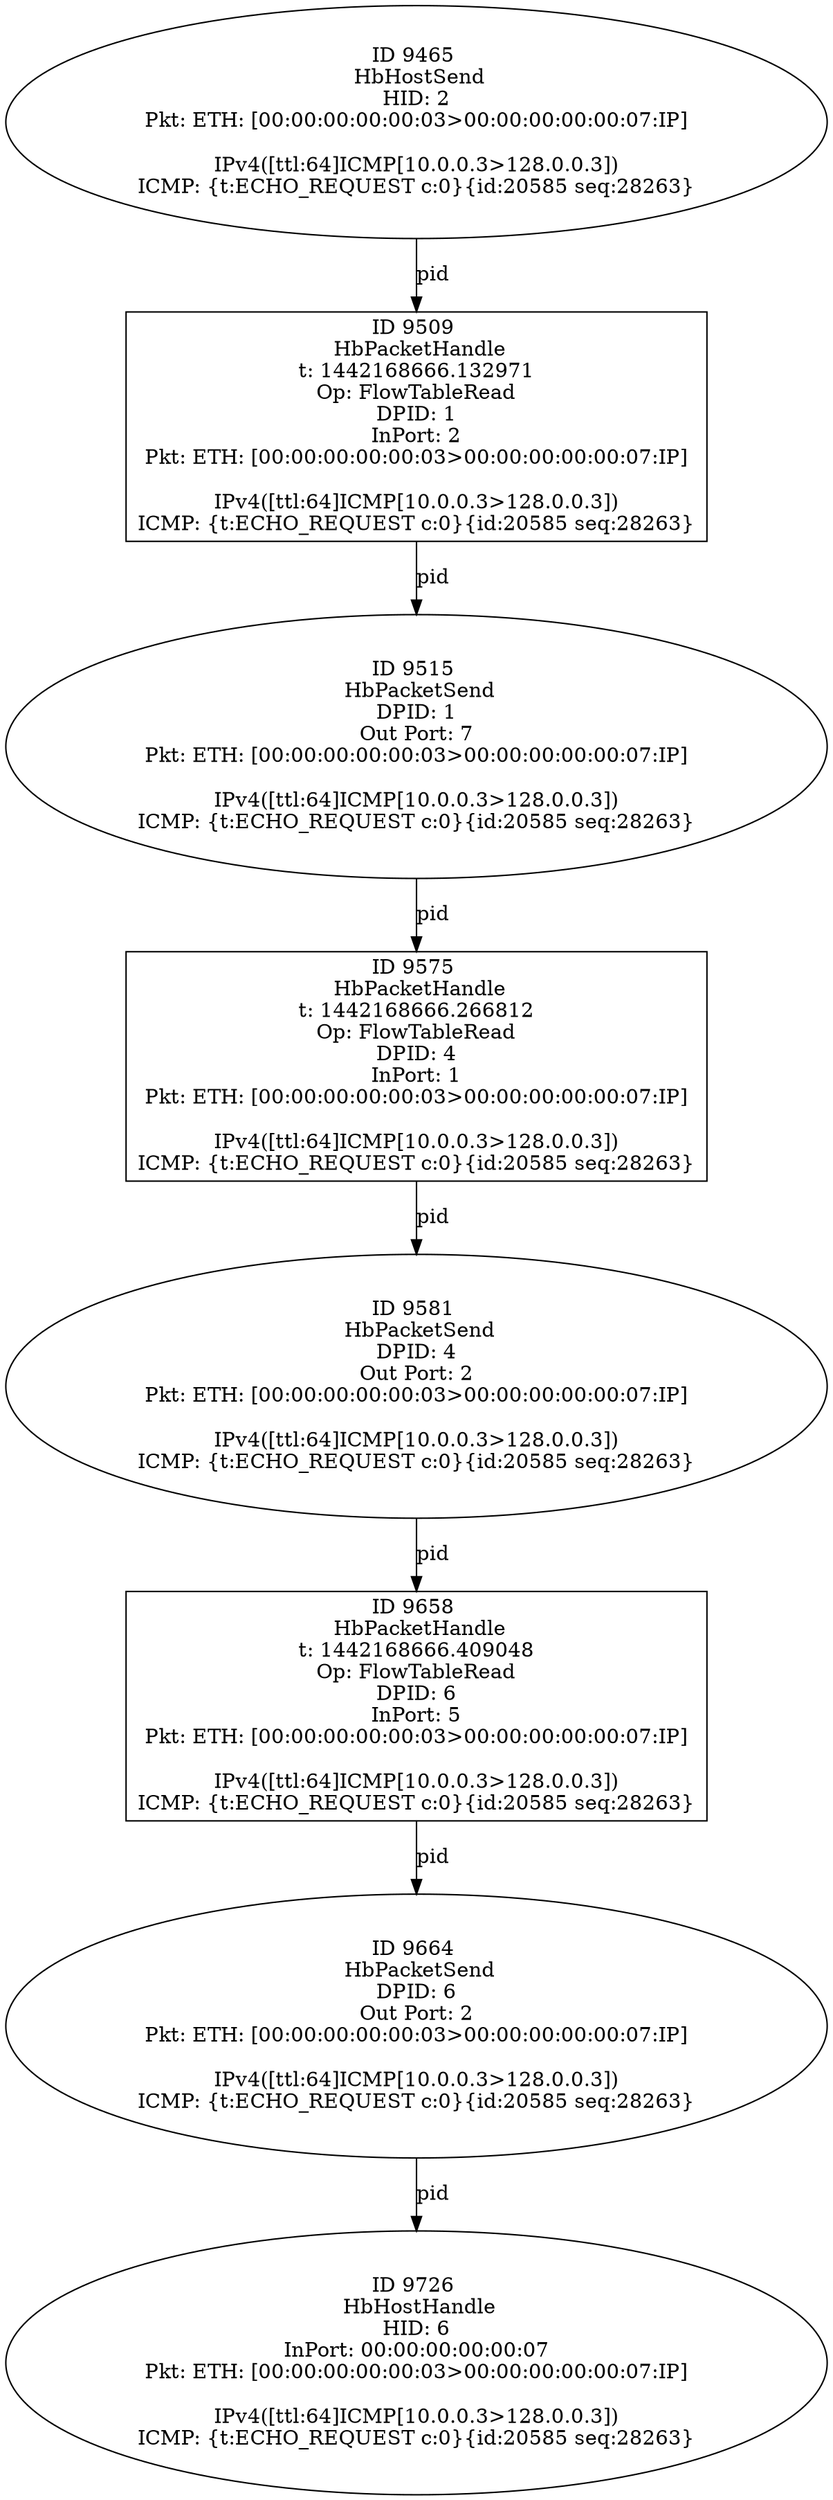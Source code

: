 strict digraph G {
9664 [shape=oval, event=<hb_events.HbPacketSend object at 0x10c3a7290>, label="ID 9664 
 HbPacketSend
DPID: 6
Out Port: 2
Pkt: ETH: [00:00:00:00:00:03>00:00:00:00:00:07:IP]

IPv4([ttl:64]ICMP[10.0.0.3>128.0.0.3])
ICMP: {t:ECHO_REQUEST c:0}{id:20585 seq:28263}"];
9509 [shape=box, event=<hb_events.HbPacketHandle object at 0x10c31dd50>, label="ID 9509 
 HbPacketHandle
t: 1442168666.132971
Op: FlowTableRead
DPID: 1
InPort: 2
Pkt: ETH: [00:00:00:00:00:03>00:00:00:00:00:07:IP]

IPv4([ttl:64]ICMP[10.0.0.3>128.0.0.3])
ICMP: {t:ECHO_REQUEST c:0}{id:20585 seq:28263}"];
9575 [shape=box, event=<hb_events.HbPacketHandle object at 0x10c358c10>, label="ID 9575 
 HbPacketHandle
t: 1442168666.266812
Op: FlowTableRead
DPID: 4
InPort: 1
Pkt: ETH: [00:00:00:00:00:03>00:00:00:00:00:07:IP]

IPv4([ttl:64]ICMP[10.0.0.3>128.0.0.3])
ICMP: {t:ECHO_REQUEST c:0}{id:20585 seq:28263}"];
9515 [shape=oval, event=<hb_events.HbPacketSend object at 0x10c324190>, label="ID 9515 
 HbPacketSend
DPID: 1
Out Port: 7
Pkt: ETH: [00:00:00:00:00:03>00:00:00:00:00:07:IP]

IPv4([ttl:64]ICMP[10.0.0.3>128.0.0.3])
ICMP: {t:ECHO_REQUEST c:0}{id:20585 seq:28263}"];
9581 [shape=oval, event=<hb_events.HbPacketSend object at 0x10c366390>, label="ID 9581 
 HbPacketSend
DPID: 4
Out Port: 2
Pkt: ETH: [00:00:00:00:00:03>00:00:00:00:00:07:IP]

IPv4([ttl:64]ICMP[10.0.0.3>128.0.0.3])
ICMP: {t:ECHO_REQUEST c:0}{id:20585 seq:28263}"];
9726 [shape=oval, event=<hb_events.HbHostHandle object at 0x10c3d6dd0>, label="ID 9726 
 HbHostHandle
HID: 6
InPort: 00:00:00:00:00:07
Pkt: ETH: [00:00:00:00:00:03>00:00:00:00:00:07:IP]

IPv4([ttl:64]ICMP[10.0.0.3>128.0.0.3])
ICMP: {t:ECHO_REQUEST c:0}{id:20585 seq:28263}"];
9658 [shape=box, event=<hb_events.HbPacketHandle object at 0x10c39ffd0>, label="ID 9658 
 HbPacketHandle
t: 1442168666.409048
Op: FlowTableRead
DPID: 6
InPort: 5
Pkt: ETH: [00:00:00:00:00:03>00:00:00:00:00:07:IP]

IPv4([ttl:64]ICMP[10.0.0.3>128.0.0.3])
ICMP: {t:ECHO_REQUEST c:0}{id:20585 seq:28263}"];
9465 [shape=oval, event=<hb_events.HbHostSend object at 0x10c3026d0>, label="ID 9465 
 HbHostSend
HID: 2
Pkt: ETH: [00:00:00:00:00:03>00:00:00:00:00:07:IP]

IPv4([ttl:64]ICMP[10.0.0.3>128.0.0.3])
ICMP: {t:ECHO_REQUEST c:0}{id:20585 seq:28263}"];
9664 -> 9726  [rel=pid, label=pid];
9509 -> 9515  [rel=pid, label=pid];
9575 -> 9581  [rel=pid, label=pid];
9515 -> 9575  [rel=pid, label=pid];
9581 -> 9658  [rel=pid, label=pid];
9465 -> 9509  [rel=pid, label=pid];
9658 -> 9664  [rel=pid, label=pid];
}
